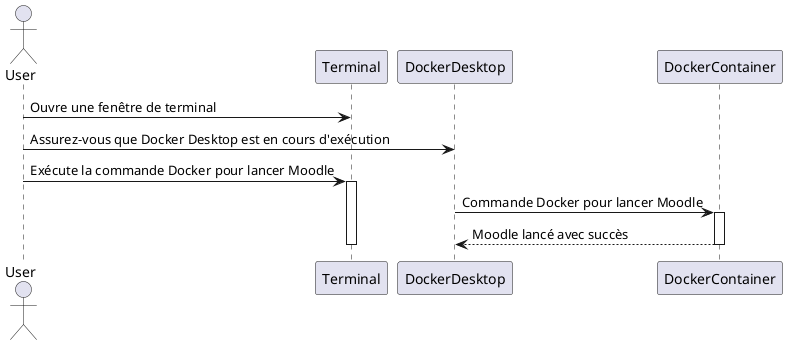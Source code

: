 @startuml
actor User
participant Terminal
participant DockerDesktop
participant DockerContainer

User -> Terminal: Ouvre une fenêtre de terminal
User -> DockerDesktop: Assurez-vous que Docker Desktop est en cours d'exécution
User -> Terminal: Exécute la commande Docker pour lancer Moodle

activate Terminal
DockerDesktop -> DockerContainer: Commande Docker pour lancer Moodle
activate DockerContainer
DockerContainer --> DockerDesktop: Moodle lancé avec succès
deactivate DockerContainer
deactivate Terminal
@enduml